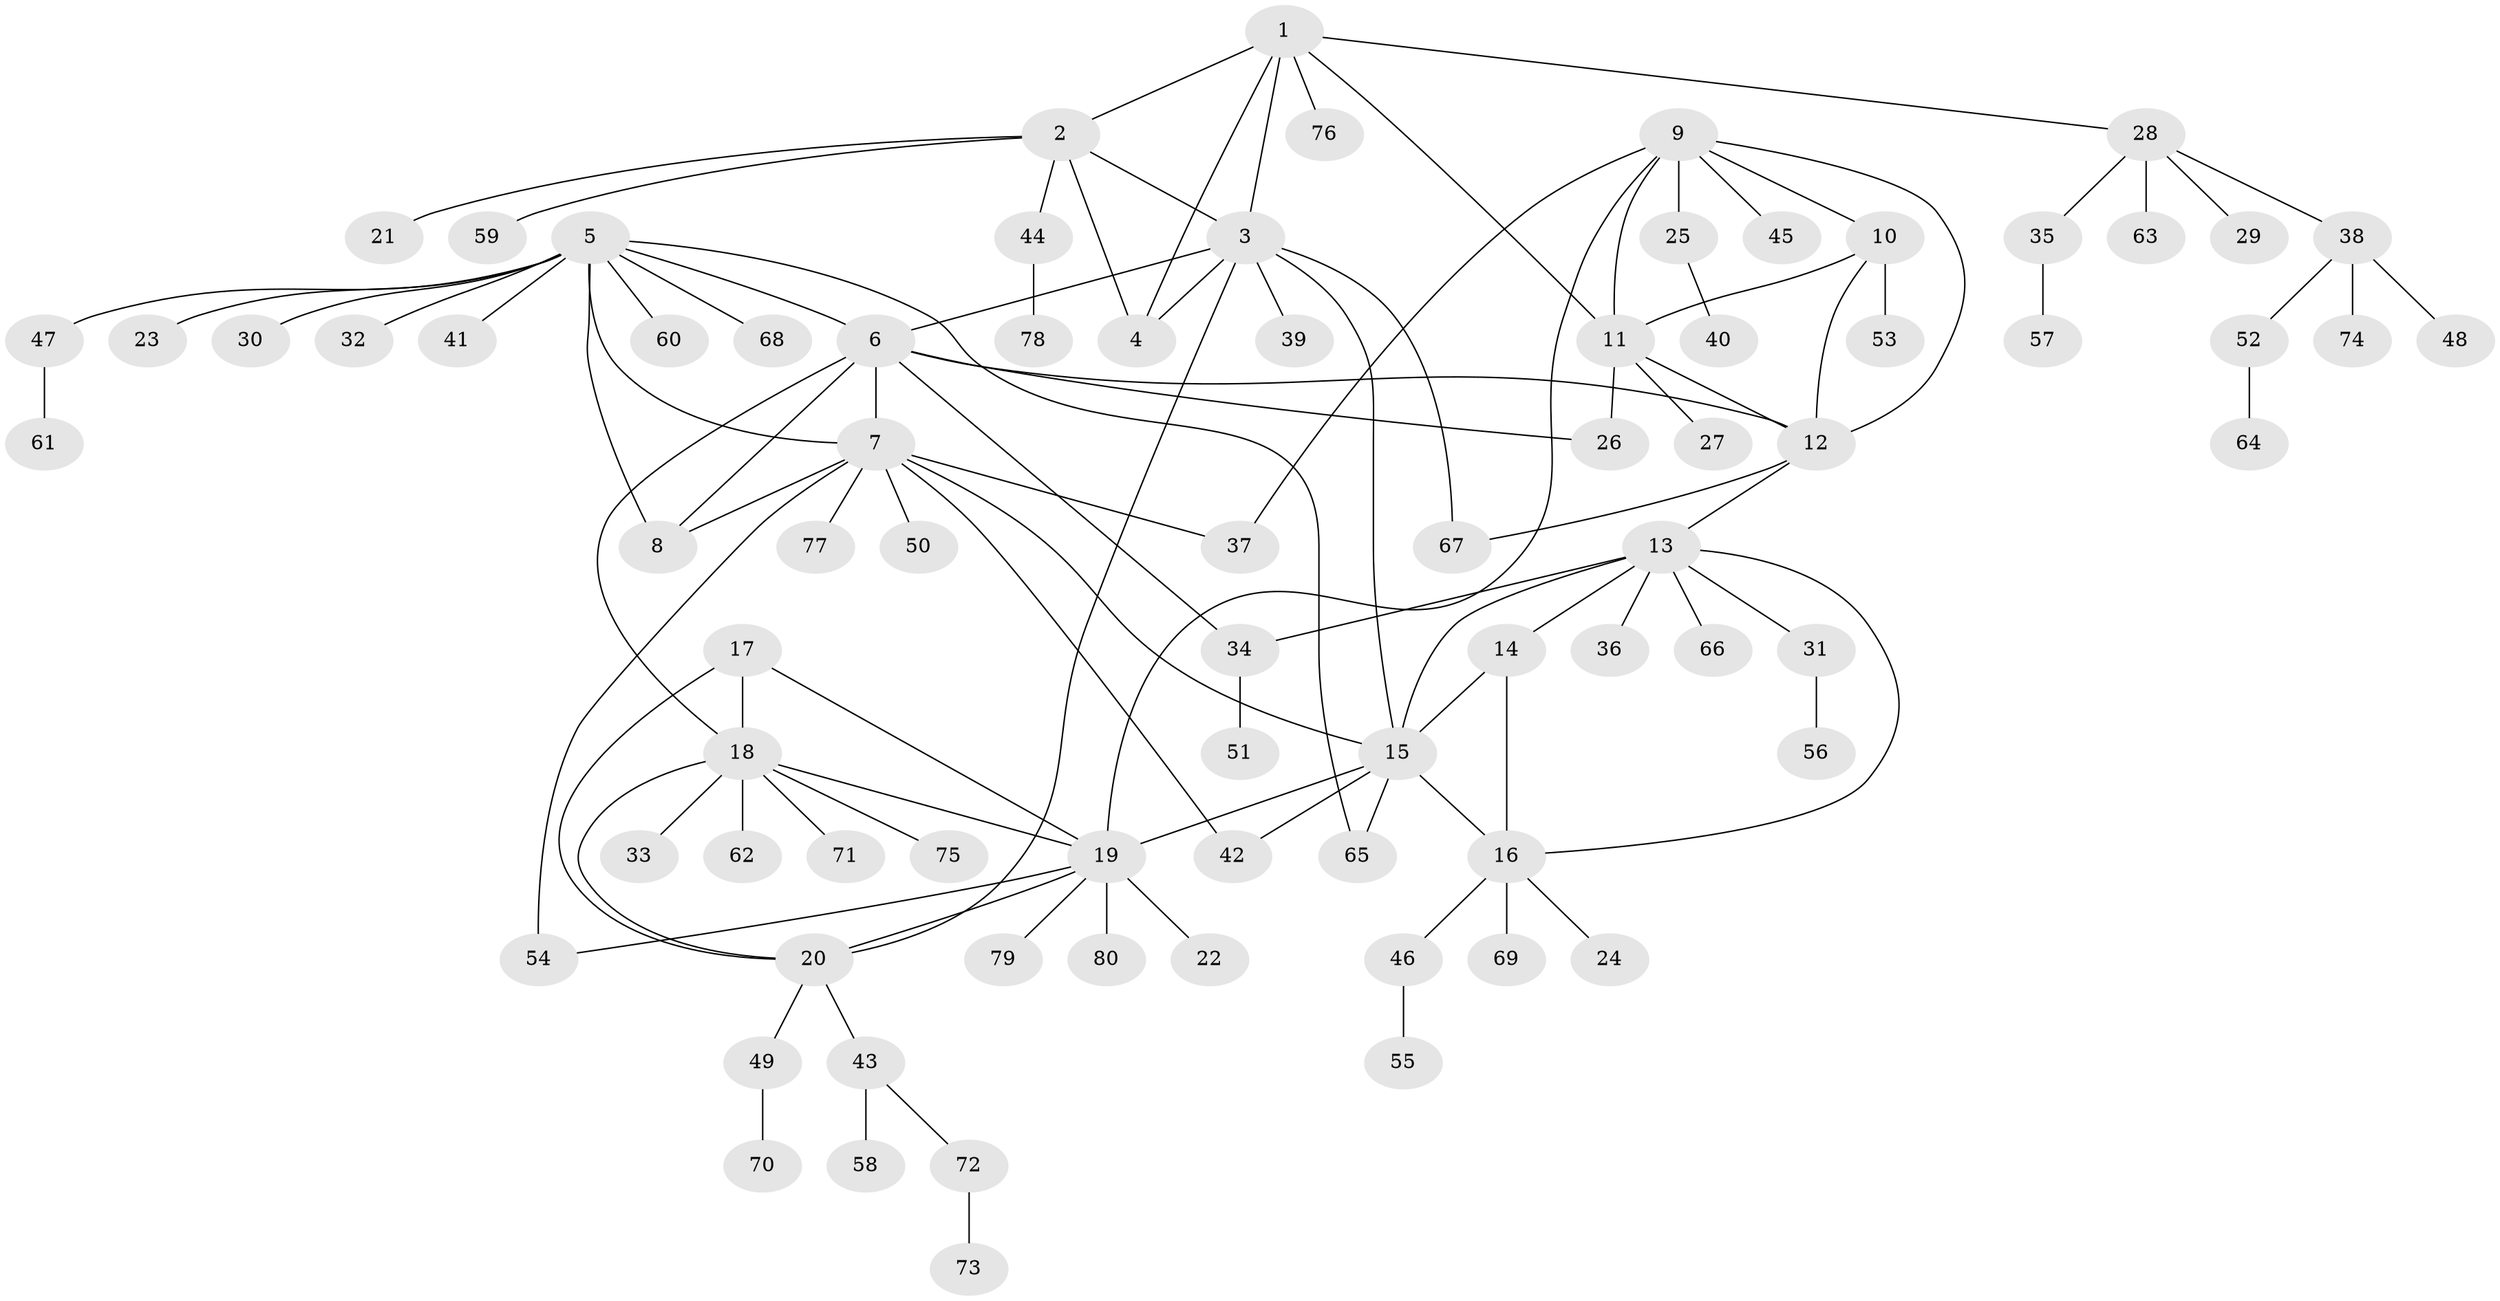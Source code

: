 // coarse degree distribution, {9: 0.01694915254237288, 5: 0.03389830508474576, 7: 0.0847457627118644, 15: 0.01694915254237288, 2: 0.13559322033898305, 6: 0.06779661016949153, 3: 0.03389830508474576, 1: 0.5932203389830508, 4: 0.01694915254237288}
// Generated by graph-tools (version 1.1) at 2025/24/03/03/25 07:24:13]
// undirected, 80 vertices, 107 edges
graph export_dot {
graph [start="1"]
  node [color=gray90,style=filled];
  1;
  2;
  3;
  4;
  5;
  6;
  7;
  8;
  9;
  10;
  11;
  12;
  13;
  14;
  15;
  16;
  17;
  18;
  19;
  20;
  21;
  22;
  23;
  24;
  25;
  26;
  27;
  28;
  29;
  30;
  31;
  32;
  33;
  34;
  35;
  36;
  37;
  38;
  39;
  40;
  41;
  42;
  43;
  44;
  45;
  46;
  47;
  48;
  49;
  50;
  51;
  52;
  53;
  54;
  55;
  56;
  57;
  58;
  59;
  60;
  61;
  62;
  63;
  64;
  65;
  66;
  67;
  68;
  69;
  70;
  71;
  72;
  73;
  74;
  75;
  76;
  77;
  78;
  79;
  80;
  1 -- 2;
  1 -- 3;
  1 -- 4;
  1 -- 11;
  1 -- 28;
  1 -- 76;
  2 -- 3;
  2 -- 4;
  2 -- 21;
  2 -- 44;
  2 -- 59;
  3 -- 4;
  3 -- 6;
  3 -- 15;
  3 -- 20;
  3 -- 39;
  3 -- 67;
  5 -- 6;
  5 -- 7;
  5 -- 8;
  5 -- 23;
  5 -- 30;
  5 -- 32;
  5 -- 41;
  5 -- 47;
  5 -- 60;
  5 -- 65;
  5 -- 68;
  6 -- 7;
  6 -- 8;
  6 -- 12;
  6 -- 18;
  6 -- 26;
  6 -- 34;
  7 -- 8;
  7 -- 15;
  7 -- 37;
  7 -- 42;
  7 -- 50;
  7 -- 54;
  7 -- 77;
  9 -- 10;
  9 -- 11;
  9 -- 12;
  9 -- 19;
  9 -- 25;
  9 -- 37;
  9 -- 45;
  10 -- 11;
  10 -- 12;
  10 -- 53;
  11 -- 12;
  11 -- 26;
  11 -- 27;
  12 -- 13;
  12 -- 67;
  13 -- 14;
  13 -- 15;
  13 -- 16;
  13 -- 31;
  13 -- 34;
  13 -- 36;
  13 -- 66;
  14 -- 15;
  14 -- 16;
  15 -- 16;
  15 -- 19;
  15 -- 42;
  15 -- 65;
  16 -- 24;
  16 -- 46;
  16 -- 69;
  17 -- 18;
  17 -- 19;
  17 -- 20;
  18 -- 19;
  18 -- 20;
  18 -- 33;
  18 -- 62;
  18 -- 71;
  18 -- 75;
  19 -- 20;
  19 -- 22;
  19 -- 54;
  19 -- 79;
  19 -- 80;
  20 -- 43;
  20 -- 49;
  25 -- 40;
  28 -- 29;
  28 -- 35;
  28 -- 38;
  28 -- 63;
  31 -- 56;
  34 -- 51;
  35 -- 57;
  38 -- 48;
  38 -- 52;
  38 -- 74;
  43 -- 58;
  43 -- 72;
  44 -- 78;
  46 -- 55;
  47 -- 61;
  49 -- 70;
  52 -- 64;
  72 -- 73;
}
